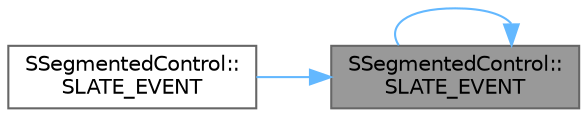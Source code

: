 digraph "SSegmentedControl::SLATE_EVENT"
{
 // INTERACTIVE_SVG=YES
 // LATEX_PDF_SIZE
  bgcolor="transparent";
  edge [fontname=Helvetica,fontsize=10,labelfontname=Helvetica,labelfontsize=10];
  node [fontname=Helvetica,fontsize=10,shape=box,height=0.2,width=0.4];
  rankdir="RL";
  Node1 [id="Node000001",label="SSegmentedControl::\lSLATE_EVENT",height=0.2,width=0.4,color="gray40", fillcolor="grey60", style="filled", fontcolor="black",tooltip="Called when the (primary) value is changed."];
  Node1 -> Node1 [id="edge1_Node000001_Node000001",dir="back",color="steelblue1",style="solid",tooltip=" "];
  Node1 -> Node2 [id="edge2_Node000001_Node000002",dir="back",color="steelblue1",style="solid",tooltip=" "];
  Node2 [id="Node000002",label="SSegmentedControl::\lSLATE_EVENT",height=0.2,width=0.4,color="grey40", fillcolor="white", style="filled",URL="$d3/daa/classSSegmentedControl.html#ac2d9f7f5f709213d5f67ab4a3d0bc4ba",tooltip="Called when the value is changed (useful for multi selection)"];
}
